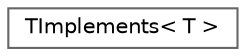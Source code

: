 digraph "Graphical Class Hierarchy"
{
 // INTERACTIVE_SVG=YES
 // LATEX_PDF_SIZE
  bgcolor="transparent";
  edge [fontname=Helvetica,fontsize=10,labelfontname=Helvetica,labelfontsize=10];
  node [fontname=Helvetica,fontsize=10,shape=box,height=0.2,width=0.4];
  rankdir="LR";
  Node0 [id="Node000000",label="TImplements\< T \>",height=0.2,width=0.4,color="grey40", fillcolor="white", style="filled",URL="$da/dcd/structTImplements.html",tooltip=" "];
}
